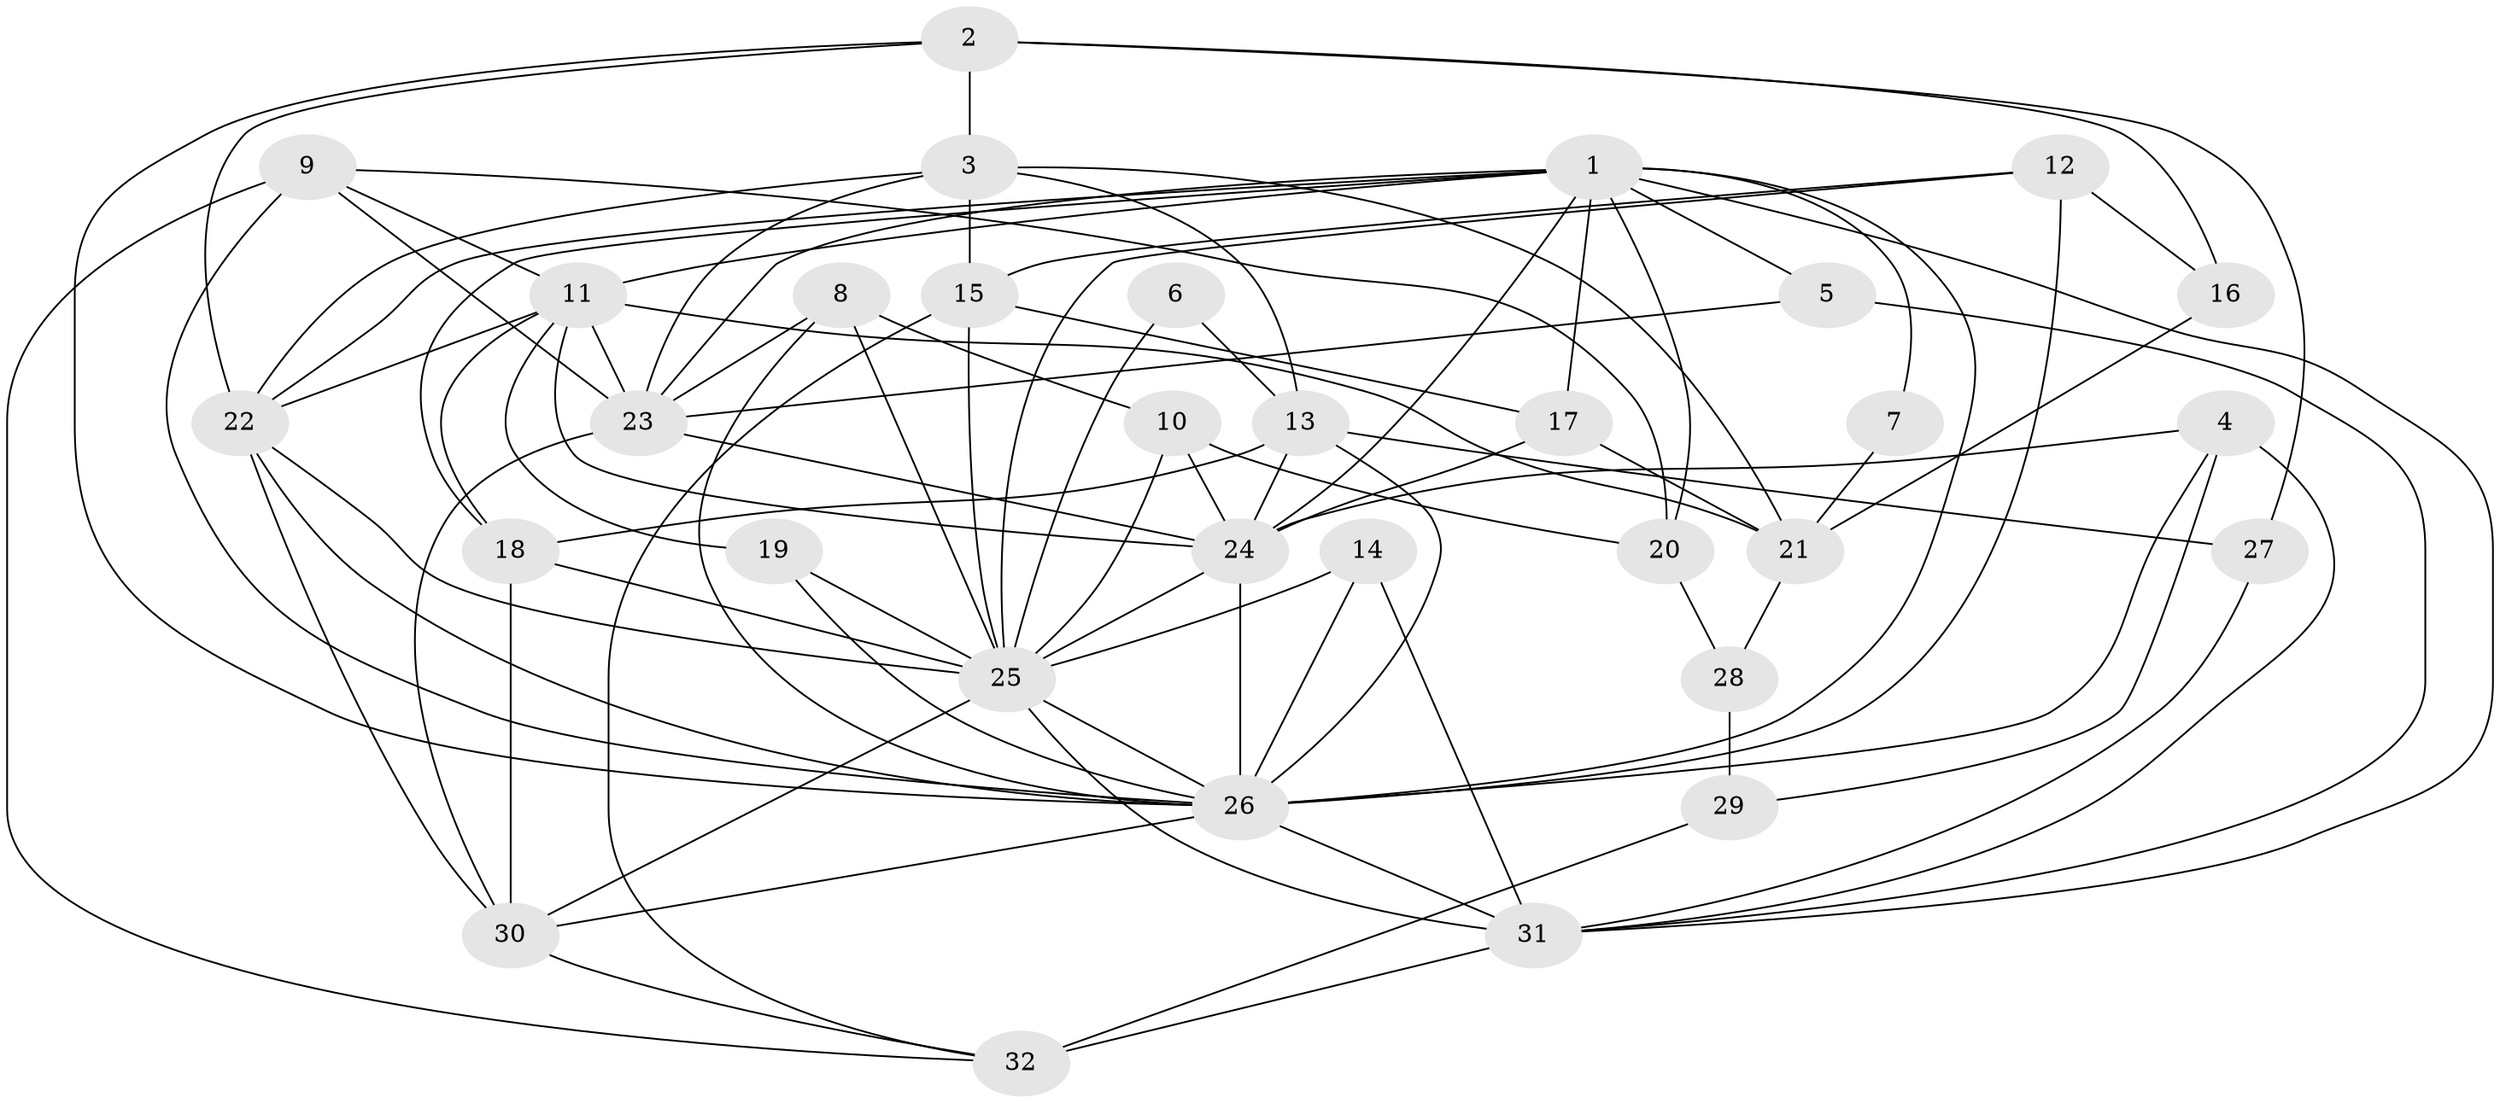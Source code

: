 // original degree distribution, {6: 0.14285714285714285, 3: 0.2698412698412698, 5: 0.12698412698412698, 4: 0.2222222222222222, 7: 0.047619047619047616, 2: 0.1746031746031746, 8: 0.015873015873015872}
// Generated by graph-tools (version 1.1) at 2025/26/03/09/25 03:26:12]
// undirected, 32 vertices, 88 edges
graph export_dot {
graph [start="1"]
  node [color=gray90,style=filled];
  1;
  2;
  3;
  4;
  5;
  6;
  7;
  8;
  9;
  10;
  11;
  12;
  13;
  14;
  15;
  16;
  17;
  18;
  19;
  20;
  21;
  22;
  23;
  24;
  25;
  26;
  27;
  28;
  29;
  30;
  31;
  32;
  1 -- 5 [weight=1.0];
  1 -- 7 [weight=1.0];
  1 -- 11 [weight=1.0];
  1 -- 17 [weight=1.0];
  1 -- 18 [weight=1.0];
  1 -- 20 [weight=1.0];
  1 -- 22 [weight=1.0];
  1 -- 23 [weight=1.0];
  1 -- 24 [weight=1.0];
  1 -- 26 [weight=1.0];
  1 -- 31 [weight=1.0];
  2 -- 3 [weight=1.0];
  2 -- 16 [weight=1.0];
  2 -- 22 [weight=1.0];
  2 -- 26 [weight=2.0];
  2 -- 27 [weight=2.0];
  3 -- 13 [weight=1.0];
  3 -- 15 [weight=1.0];
  3 -- 21 [weight=1.0];
  3 -- 22 [weight=1.0];
  3 -- 23 [weight=1.0];
  4 -- 24 [weight=1.0];
  4 -- 26 [weight=1.0];
  4 -- 29 [weight=1.0];
  4 -- 31 [weight=1.0];
  5 -- 23 [weight=1.0];
  5 -- 31 [weight=1.0];
  6 -- 13 [weight=1.0];
  6 -- 25 [weight=1.0];
  7 -- 21 [weight=1.0];
  8 -- 10 [weight=1.0];
  8 -- 23 [weight=1.0];
  8 -- 25 [weight=1.0];
  8 -- 26 [weight=1.0];
  9 -- 11 [weight=1.0];
  9 -- 20 [weight=1.0];
  9 -- 23 [weight=1.0];
  9 -- 26 [weight=1.0];
  9 -- 32 [weight=1.0];
  10 -- 20 [weight=1.0];
  10 -- 24 [weight=1.0];
  10 -- 25 [weight=1.0];
  11 -- 18 [weight=1.0];
  11 -- 19 [weight=1.0];
  11 -- 21 [weight=1.0];
  11 -- 22 [weight=1.0];
  11 -- 23 [weight=1.0];
  11 -- 24 [weight=1.0];
  12 -- 15 [weight=1.0];
  12 -- 16 [weight=1.0];
  12 -- 25 [weight=1.0];
  12 -- 26 [weight=2.0];
  13 -- 18 [weight=1.0];
  13 -- 24 [weight=1.0];
  13 -- 26 [weight=2.0];
  13 -- 27 [weight=1.0];
  14 -- 25 [weight=1.0];
  14 -- 26 [weight=1.0];
  14 -- 31 [weight=1.0];
  15 -- 17 [weight=1.0];
  15 -- 25 [weight=1.0];
  15 -- 32 [weight=1.0];
  16 -- 21 [weight=1.0];
  17 -- 21 [weight=1.0];
  17 -- 24 [weight=1.0];
  18 -- 25 [weight=1.0];
  18 -- 30 [weight=1.0];
  19 -- 25 [weight=1.0];
  19 -- 26 [weight=1.0];
  20 -- 28 [weight=1.0];
  21 -- 28 [weight=1.0];
  22 -- 25 [weight=1.0];
  22 -- 26 [weight=1.0];
  22 -- 30 [weight=1.0];
  23 -- 24 [weight=1.0];
  23 -- 30 [weight=1.0];
  24 -- 25 [weight=1.0];
  24 -- 26 [weight=2.0];
  25 -- 26 [weight=1.0];
  25 -- 30 [weight=1.0];
  25 -- 31 [weight=1.0];
  26 -- 30 [weight=1.0];
  26 -- 31 [weight=1.0];
  27 -- 31 [weight=1.0];
  28 -- 29 [weight=1.0];
  29 -- 32 [weight=1.0];
  30 -- 32 [weight=1.0];
  31 -- 32 [weight=2.0];
}

